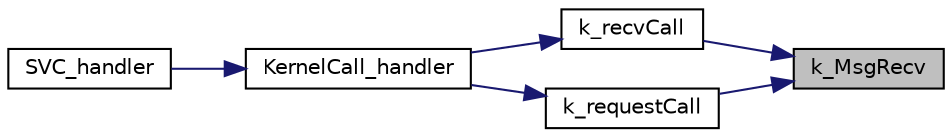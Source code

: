 digraph "k_MsgRecv"
{
 // LATEX_PDF_SIZE
  edge [fontname="Helvetica",fontsize="10",labelfontname="Helvetica",labelfontsize="10"];
  node [fontname="Helvetica",fontsize="10",shape=record];
  rankdir="RL";
  Node1 [label="k_MsgRecv",height=0.2,width=0.4,color="black", fillcolor="grey75", style="filled", fontcolor="black",tooltip="Recieves a message from a process to another."];
  Node1 -> Node2 [dir="back",color="midnightblue",fontsize="10",style="solid"];
  Node2 [label="k_recvCall",height=0.2,width=0.4,color="black", fillcolor="white", style="filled",URL="$k__handlers_8h.html#ae6d9745010d84afa874ab46ec9a85790",tooltip="Performs all operations required to receive a message from a message box to a message box belonging t..."];
  Node2 -> Node3 [dir="back",color="midnightblue",fontsize="10",style="solid"];
  Node3 [label="KernelCall_handler",height=0.2,width=0.4,color="black", fillcolor="white", style="filled",URL="$k__handlers_8h.html#a53c69e53135737e747747a3a6eb8dd69",tooltip="Kernel Call Handler function."];
  Node3 -> Node4 [dir="back",color="midnightblue",fontsize="10",style="solid"];
  Node4 [label="SVC_handler",height=0.2,width=0.4,color="black", fillcolor="white", style="filled",URL="$k__handlers_8c.html#a5703d8fe19774bd873f7d7db5cd60242",tooltip="Supervisor Call trap handler."];
  Node1 -> Node5 [dir="back",color="midnightblue",fontsize="10",style="solid"];
  Node5 [label="k_requestCall",height=0.2,width=0.4,color="black", fillcolor="white", style="filled",URL="$k__handlers_8h.html#a868c3d8f4b853b0704586dc61488138e",tooltip="Performs all operations required to perform the request transaction between a message box belonging t..."];
  Node5 -> Node3 [dir="back",color="midnightblue",fontsize="10",style="solid"];
}
